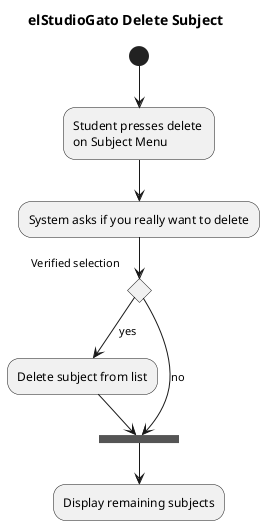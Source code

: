 @startuml
title  elStudioGato Delete Subject


(*) --> "Student presses delete \non Subject Menu"
--> "System asks if you really want to delete"
if "Verified selection" then
     -->[yes]"Delete subject from list"
     --> ===done===
   else
     -->[no] ===done===
endif

--> "Display remaining subjects"

@enduml